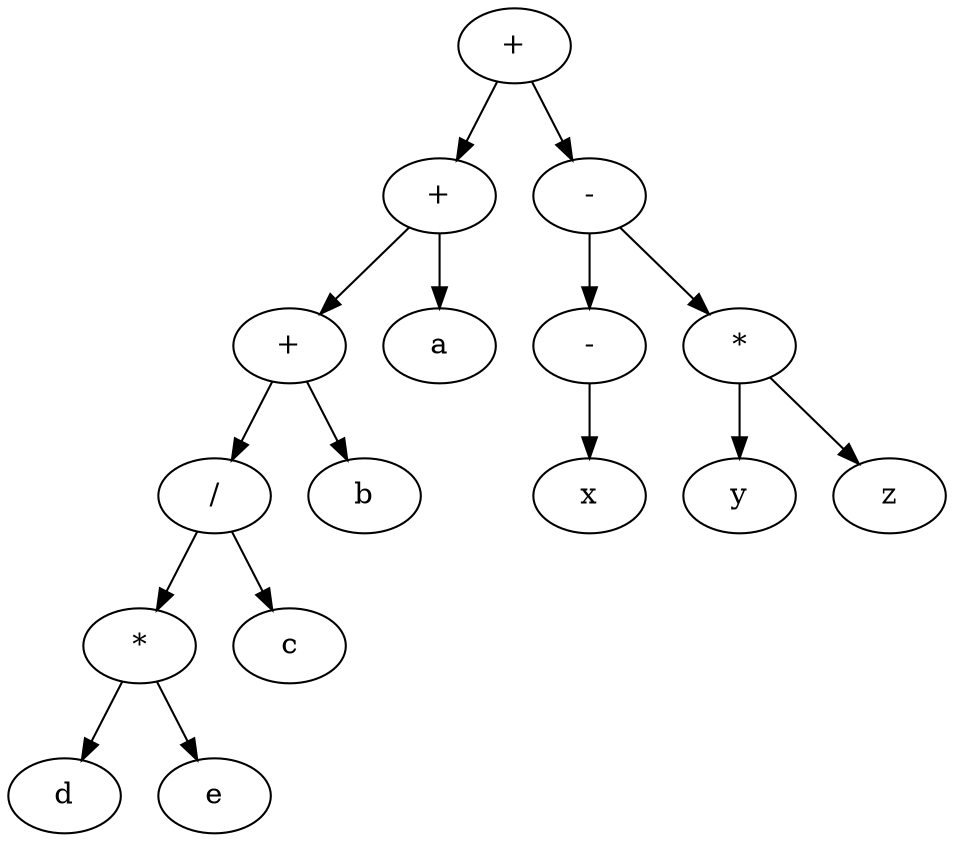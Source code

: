 digraph G {
    plus1 [label = "+"]
    plus2 [label = "+"]
    plus3 [label = "+"]
    minus1 [label = "-"]
    minus2 [label = "-"]
    mul1 [label = "*"]
    mul2 [label = "*"]
    div1 [label = "/"]
    minus2 -> minus1, mul1;
    minus1 -> x;
    mul1 -> y, z;
    plus1 -> minus2, plus2;
    plus2 -> a, plus3;
    plus3 -> b, div1;
    div1 -> c, mul2;
    mul2 -> d, e;
}

